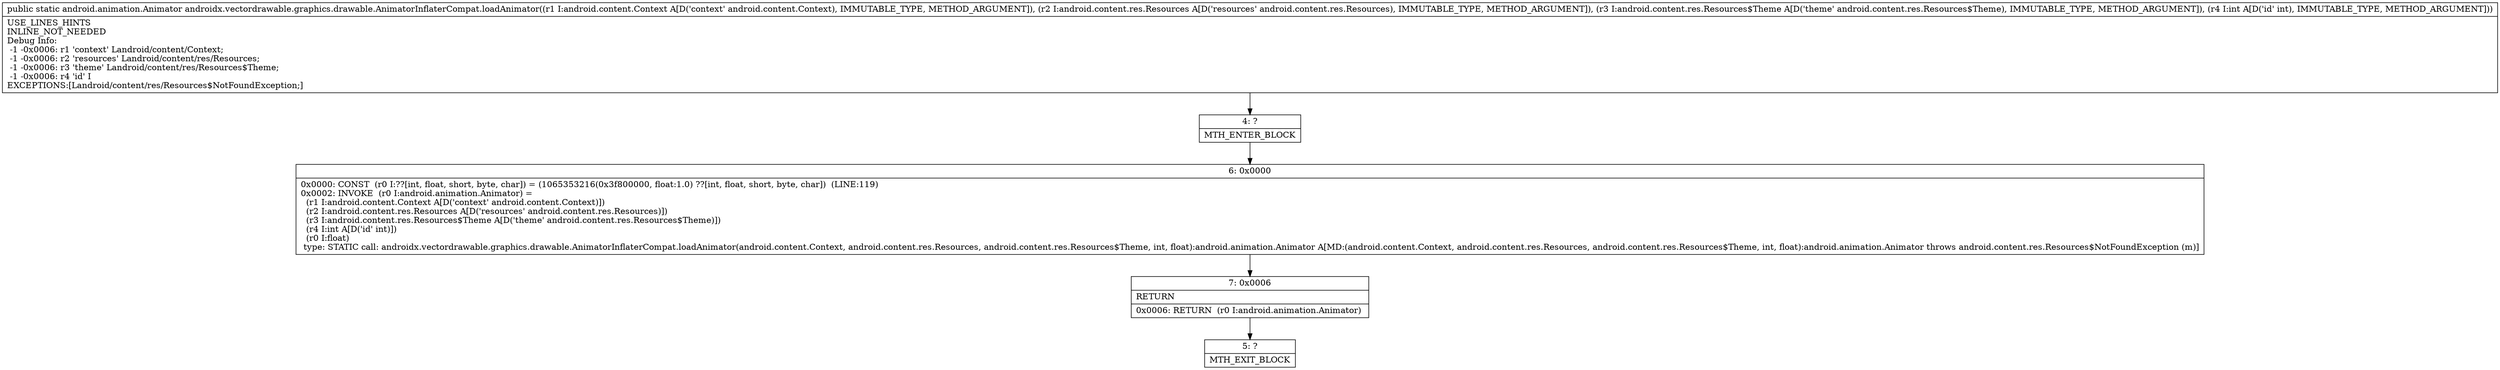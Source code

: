 digraph "CFG forandroidx.vectordrawable.graphics.drawable.AnimatorInflaterCompat.loadAnimator(Landroid\/content\/Context;Landroid\/content\/res\/Resources;Landroid\/content\/res\/Resources$Theme;I)Landroid\/animation\/Animator;" {
Node_4 [shape=record,label="{4\:\ ?|MTH_ENTER_BLOCK\l}"];
Node_6 [shape=record,label="{6\:\ 0x0000|0x0000: CONST  (r0 I:??[int, float, short, byte, char]) = (1065353216(0x3f800000, float:1.0) ??[int, float, short, byte, char])  (LINE:119)\l0x0002: INVOKE  (r0 I:android.animation.Animator) = \l  (r1 I:android.content.Context A[D('context' android.content.Context)])\l  (r2 I:android.content.res.Resources A[D('resources' android.content.res.Resources)])\l  (r3 I:android.content.res.Resources$Theme A[D('theme' android.content.res.Resources$Theme)])\l  (r4 I:int A[D('id' int)])\l  (r0 I:float)\l type: STATIC call: androidx.vectordrawable.graphics.drawable.AnimatorInflaterCompat.loadAnimator(android.content.Context, android.content.res.Resources, android.content.res.Resources$Theme, int, float):android.animation.Animator A[MD:(android.content.Context, android.content.res.Resources, android.content.res.Resources$Theme, int, float):android.animation.Animator throws android.content.res.Resources$NotFoundException (m)]\l}"];
Node_7 [shape=record,label="{7\:\ 0x0006|RETURN\l|0x0006: RETURN  (r0 I:android.animation.Animator) \l}"];
Node_5 [shape=record,label="{5\:\ ?|MTH_EXIT_BLOCK\l}"];
MethodNode[shape=record,label="{public static android.animation.Animator androidx.vectordrawable.graphics.drawable.AnimatorInflaterCompat.loadAnimator((r1 I:android.content.Context A[D('context' android.content.Context), IMMUTABLE_TYPE, METHOD_ARGUMENT]), (r2 I:android.content.res.Resources A[D('resources' android.content.res.Resources), IMMUTABLE_TYPE, METHOD_ARGUMENT]), (r3 I:android.content.res.Resources$Theme A[D('theme' android.content.res.Resources$Theme), IMMUTABLE_TYPE, METHOD_ARGUMENT]), (r4 I:int A[D('id' int), IMMUTABLE_TYPE, METHOD_ARGUMENT]))  | USE_LINES_HINTS\lINLINE_NOT_NEEDED\lDebug Info:\l  \-1 \-0x0006: r1 'context' Landroid\/content\/Context;\l  \-1 \-0x0006: r2 'resources' Landroid\/content\/res\/Resources;\l  \-1 \-0x0006: r3 'theme' Landroid\/content\/res\/Resources$Theme;\l  \-1 \-0x0006: r4 'id' I\lEXCEPTIONS:[Landroid\/content\/res\/Resources$NotFoundException;]\l}"];
MethodNode -> Node_4;Node_4 -> Node_6;
Node_6 -> Node_7;
Node_7 -> Node_5;
}

